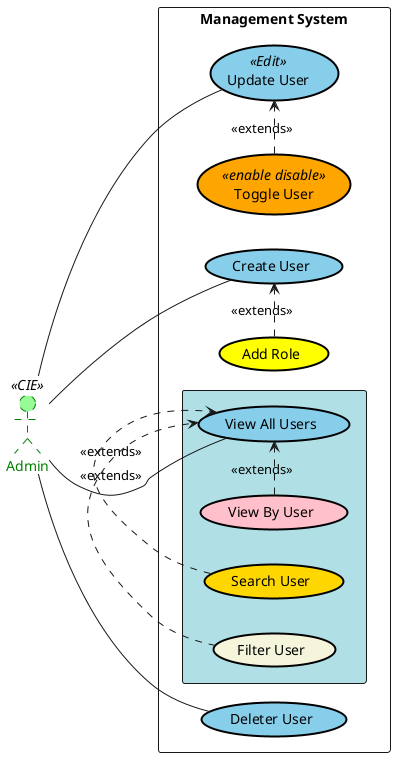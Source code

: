 @startuml UserManagementSystem
skinparam rectangle {
  BackgroundColor<<ManagementSystem>> LightGrey
}
skinparam usecase {
  BackgroundColor White
  BorderColor Black
  BorderThickness 2
}
skinparam actor {
  BackgroundColor AntiqueWhite
  BorderColor Black
}
left to right direction

actor "Admin" as admin <<CIE>> #palegreen;line:green;line.dashed;text:green
rectangle "Management System" as ManagementSystem {
    usecase "Create User" as CU #SkyBlue
    usecase "Add Role" as AR #Yellow
    usecase "Update User" as EU <<Edit>> #SkyBlue
    usecase "Deleter User" as DU #SkyBlue
    usecase "Toggle User" as TU <<enable disable>> #Orange
    rectangle #PowderBlue {
        usecase "View By User" as VU #Pink
        usecase "View All Users" as VAU #SkyBlue
        usecase "Search User" as SU #Gold
        usecase "Filter User" as FU #Beige
    }
    
}
admin -- CU
admin -- VAU
admin -- EU
admin -- DU
TU .> EU : <<extends>>
AR .> CU : <<extends>>
VU .> VAU : <<extends>>
SU .> VAU : <<extends>>
FU .> VAU : <<extends>>
@enduml